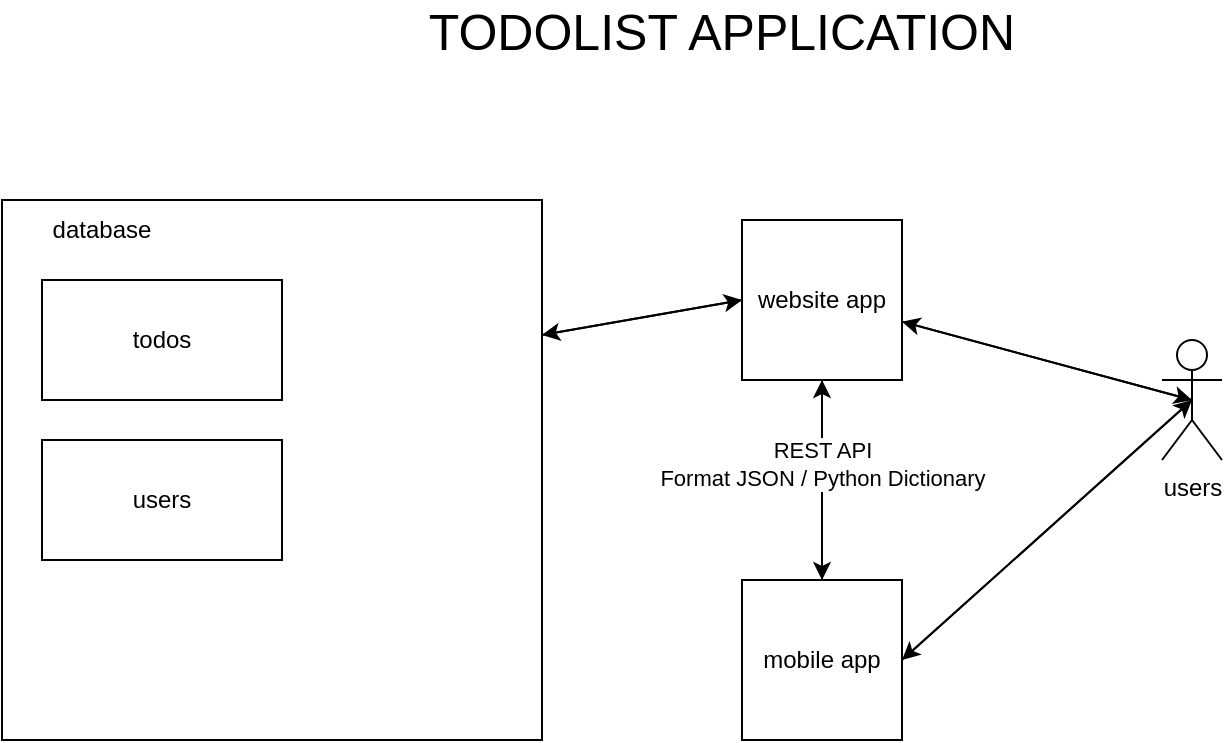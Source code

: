 <mxfile version="21.7.2" type="github">
  <diagram name="Page-1" id="Qhq9IxNzzZHNH5Wqdolk">
    <mxGraphModel dx="880" dy="446" grid="1" gridSize="10" guides="1" tooltips="1" connect="1" arrows="1" fold="1" page="1" pageScale="1" pageWidth="850" pageHeight="1100" math="0" shadow="0">
      <root>
        <mxCell id="0" />
        <mxCell id="1" parent="0" />
        <mxCell id="G9EB1BsLqgh-Z7TjaXkr-13" style="edgeStyle=none;rounded=0;orthogonalLoop=1;jettySize=auto;html=1;exitX=1;exitY=0.25;exitDx=0;exitDy=0;entryX=0;entryY=0.5;entryDx=0;entryDy=0;" edge="1" parent="1" source="G9EB1BsLqgh-Z7TjaXkr-1" target="G9EB1BsLqgh-Z7TjaXkr-7">
          <mxGeometry relative="1" as="geometry" />
        </mxCell>
        <mxCell id="G9EB1BsLqgh-Z7TjaXkr-1" value="" style="whiteSpace=wrap;html=1;aspect=fixed;" vertex="1" parent="1">
          <mxGeometry x="90" y="220" width="270" height="270" as="geometry" />
        </mxCell>
        <mxCell id="G9EB1BsLqgh-Z7TjaXkr-2" value="&lt;font style=&quot;font-size: 25px;&quot;&gt;TODOLIST APPLICATION&lt;/font&gt;" style="text;html=1;strokeColor=none;fillColor=none;align=center;verticalAlign=middle;whiteSpace=wrap;rounded=0;" vertex="1" parent="1">
          <mxGeometry x="300" y="120" width="300" height="30" as="geometry" />
        </mxCell>
        <mxCell id="G9EB1BsLqgh-Z7TjaXkr-3" value="users" style="rounded=0;whiteSpace=wrap;html=1;" vertex="1" parent="1">
          <mxGeometry x="110" y="340" width="120" height="60" as="geometry" />
        </mxCell>
        <mxCell id="G9EB1BsLqgh-Z7TjaXkr-4" value="todos" style="rounded=0;whiteSpace=wrap;html=1;" vertex="1" parent="1">
          <mxGeometry x="110" y="260" width="120" height="60" as="geometry" />
        </mxCell>
        <mxCell id="G9EB1BsLqgh-Z7TjaXkr-5" value="database" style="text;html=1;strokeColor=none;fillColor=none;align=center;verticalAlign=middle;whiteSpace=wrap;rounded=0;" vertex="1" parent="1">
          <mxGeometry x="110" y="220" width="60" height="30" as="geometry" />
        </mxCell>
        <mxCell id="G9EB1BsLqgh-Z7TjaXkr-11" style="edgeStyle=none;rounded=0;orthogonalLoop=1;jettySize=auto;html=1;entryX=0.5;entryY=1;entryDx=0;entryDy=0;" edge="1" parent="1" source="G9EB1BsLqgh-Z7TjaXkr-6" target="G9EB1BsLqgh-Z7TjaXkr-7">
          <mxGeometry relative="1" as="geometry" />
        </mxCell>
        <mxCell id="G9EB1BsLqgh-Z7TjaXkr-19" style="edgeStyle=none;rounded=0;orthogonalLoop=1;jettySize=auto;html=1;exitX=1;exitY=0.5;exitDx=0;exitDy=0;entryX=0.5;entryY=0.5;entryDx=0;entryDy=0;entryPerimeter=0;" edge="1" parent="1" source="G9EB1BsLqgh-Z7TjaXkr-6" target="G9EB1BsLqgh-Z7TjaXkr-8">
          <mxGeometry relative="1" as="geometry" />
        </mxCell>
        <mxCell id="G9EB1BsLqgh-Z7TjaXkr-6" value="mobile app" style="whiteSpace=wrap;html=1;aspect=fixed;" vertex="1" parent="1">
          <mxGeometry x="460" y="410" width="80" height="80" as="geometry" />
        </mxCell>
        <mxCell id="G9EB1BsLqgh-Z7TjaXkr-12" style="edgeStyle=none;rounded=0;orthogonalLoop=1;jettySize=auto;html=1;exitX=0.5;exitY=1;exitDx=0;exitDy=0;entryX=0.5;entryY=0;entryDx=0;entryDy=0;" edge="1" parent="1" source="G9EB1BsLqgh-Z7TjaXkr-7" target="G9EB1BsLqgh-Z7TjaXkr-6">
          <mxGeometry relative="1" as="geometry" />
        </mxCell>
        <mxCell id="G9EB1BsLqgh-Z7TjaXkr-17" value="REST API&lt;br&gt;Format JSON / Python Dictionary" style="edgeLabel;html=1;align=center;verticalAlign=middle;resizable=0;points=[];" vertex="1" connectable="0" parent="G9EB1BsLqgh-Z7TjaXkr-12">
          <mxGeometry x="-0.171" relative="1" as="geometry">
            <mxPoint as="offset" />
          </mxGeometry>
        </mxCell>
        <mxCell id="G9EB1BsLqgh-Z7TjaXkr-14" style="edgeStyle=none;rounded=0;orthogonalLoop=1;jettySize=auto;html=1;exitX=0;exitY=0.5;exitDx=0;exitDy=0;entryX=1;entryY=0.25;entryDx=0;entryDy=0;" edge="1" parent="1" source="G9EB1BsLqgh-Z7TjaXkr-7" target="G9EB1BsLqgh-Z7TjaXkr-1">
          <mxGeometry relative="1" as="geometry" />
        </mxCell>
        <mxCell id="G9EB1BsLqgh-Z7TjaXkr-15" style="edgeStyle=none;rounded=0;orthogonalLoop=1;jettySize=auto;html=1;entryX=0.5;entryY=0.5;entryDx=0;entryDy=0;entryPerimeter=0;" edge="1" parent="1" source="G9EB1BsLqgh-Z7TjaXkr-7" target="G9EB1BsLqgh-Z7TjaXkr-8">
          <mxGeometry relative="1" as="geometry" />
        </mxCell>
        <mxCell id="G9EB1BsLqgh-Z7TjaXkr-7" value="website app" style="whiteSpace=wrap;html=1;aspect=fixed;" vertex="1" parent="1">
          <mxGeometry x="460" y="230" width="80" height="80" as="geometry" />
        </mxCell>
        <mxCell id="G9EB1BsLqgh-Z7TjaXkr-16" style="edgeStyle=none;rounded=0;orthogonalLoop=1;jettySize=auto;html=1;exitX=0.5;exitY=0.5;exitDx=0;exitDy=0;exitPerimeter=0;" edge="1" parent="1" source="G9EB1BsLqgh-Z7TjaXkr-8" target="G9EB1BsLqgh-Z7TjaXkr-7">
          <mxGeometry relative="1" as="geometry" />
        </mxCell>
        <mxCell id="G9EB1BsLqgh-Z7TjaXkr-18" style="edgeStyle=none;rounded=0;orthogonalLoop=1;jettySize=auto;html=1;exitX=0.5;exitY=0.5;exitDx=0;exitDy=0;exitPerimeter=0;entryX=1;entryY=0.5;entryDx=0;entryDy=0;" edge="1" parent="1" source="G9EB1BsLqgh-Z7TjaXkr-8" target="G9EB1BsLqgh-Z7TjaXkr-6">
          <mxGeometry relative="1" as="geometry" />
        </mxCell>
        <mxCell id="G9EB1BsLqgh-Z7TjaXkr-8" value="users" style="shape=umlActor;verticalLabelPosition=bottom;verticalAlign=top;html=1;outlineConnect=0;" vertex="1" parent="1">
          <mxGeometry x="670" y="290" width="30" height="60" as="geometry" />
        </mxCell>
      </root>
    </mxGraphModel>
  </diagram>
</mxfile>
